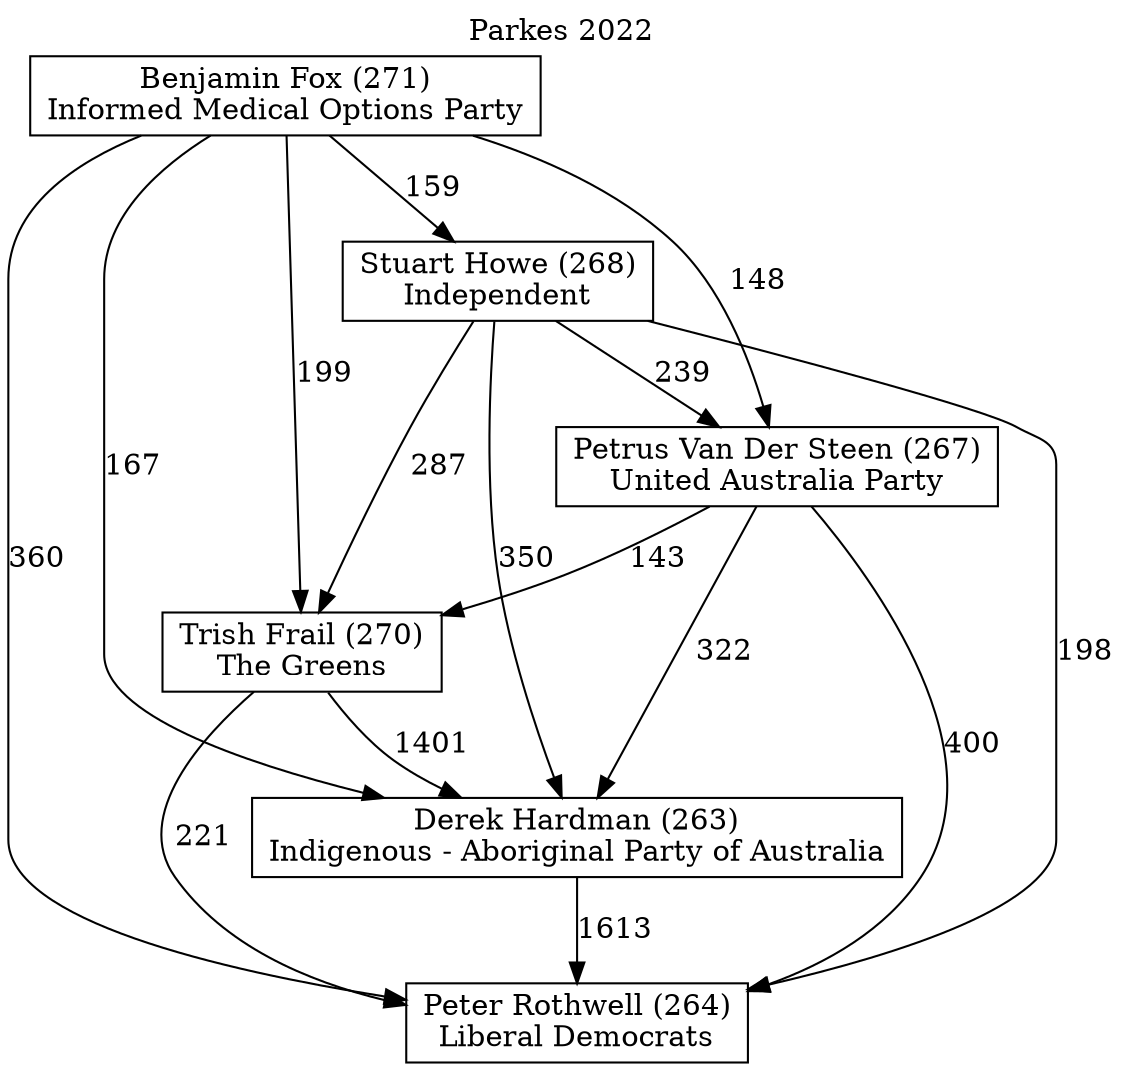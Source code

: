 // House preference flow
digraph "Peter Rothwell (264)_Parkes_2022" {
	graph [label="Parkes 2022" labelloc=t mclimit=2]
	node [shape=box]
	"Peter Rothwell (264)" [label="Peter Rothwell (264)
Liberal Democrats"]
	"Derek Hardman (263)" [label="Derek Hardman (263)
Indigenous - Aboriginal Party of Australia"]
	"Trish Frail (270)" [label="Trish Frail (270)
The Greens"]
	"Petrus Van Der Steen (267)" [label="Petrus Van Der Steen (267)
United Australia Party"]
	"Stuart Howe (268)" [label="Stuart Howe (268)
Independent"]
	"Benjamin Fox (271)" [label="Benjamin Fox (271)
Informed Medical Options Party"]
	"Derek Hardman (263)" -> "Peter Rothwell (264)" [label=1613]
	"Trish Frail (270)" -> "Derek Hardman (263)" [label=1401]
	"Petrus Van Der Steen (267)" -> "Trish Frail (270)" [label=143]
	"Stuart Howe (268)" -> "Petrus Van Der Steen (267)" [label=239]
	"Benjamin Fox (271)" -> "Stuart Howe (268)" [label=159]
	"Trish Frail (270)" -> "Peter Rothwell (264)" [label=221]
	"Petrus Van Der Steen (267)" -> "Peter Rothwell (264)" [label=400]
	"Stuart Howe (268)" -> "Peter Rothwell (264)" [label=198]
	"Benjamin Fox (271)" -> "Peter Rothwell (264)" [label=360]
	"Benjamin Fox (271)" -> "Petrus Van Der Steen (267)" [label=148]
	"Stuart Howe (268)" -> "Trish Frail (270)" [label=287]
	"Benjamin Fox (271)" -> "Trish Frail (270)" [label=199]
	"Petrus Van Der Steen (267)" -> "Derek Hardman (263)" [label=322]
	"Stuart Howe (268)" -> "Derek Hardman (263)" [label=350]
	"Benjamin Fox (271)" -> "Derek Hardman (263)" [label=167]
}
